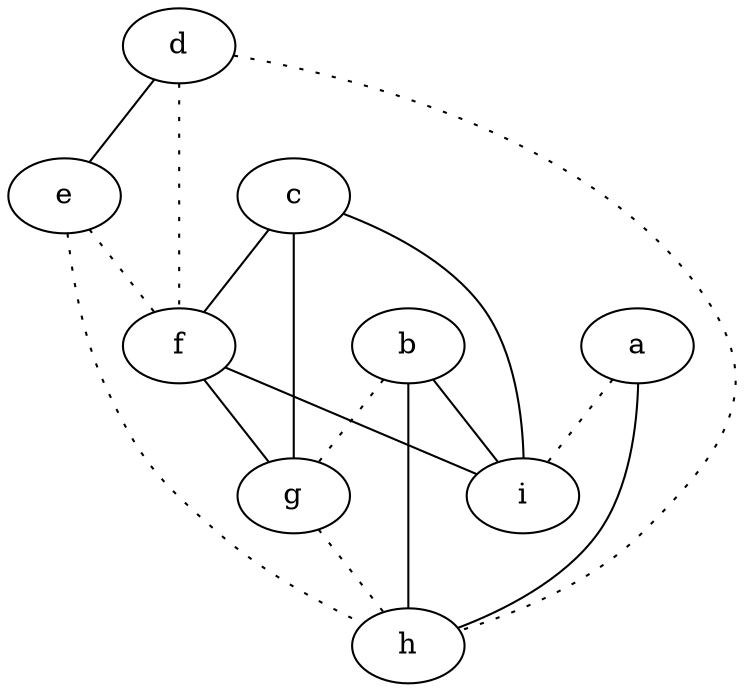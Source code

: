 graph {
a -- h;
a -- i [style=dotted];
b -- g [style=dotted];
b -- h;
b -- i;
c -- f;
c -- g;
c -- i;
d -- e;
d -- f [style=dotted];
d -- h [style=dotted];
e -- f [style=dotted];
e -- h [style=dotted];
f -- g;
f -- i;
g -- h [style=dotted];
}
